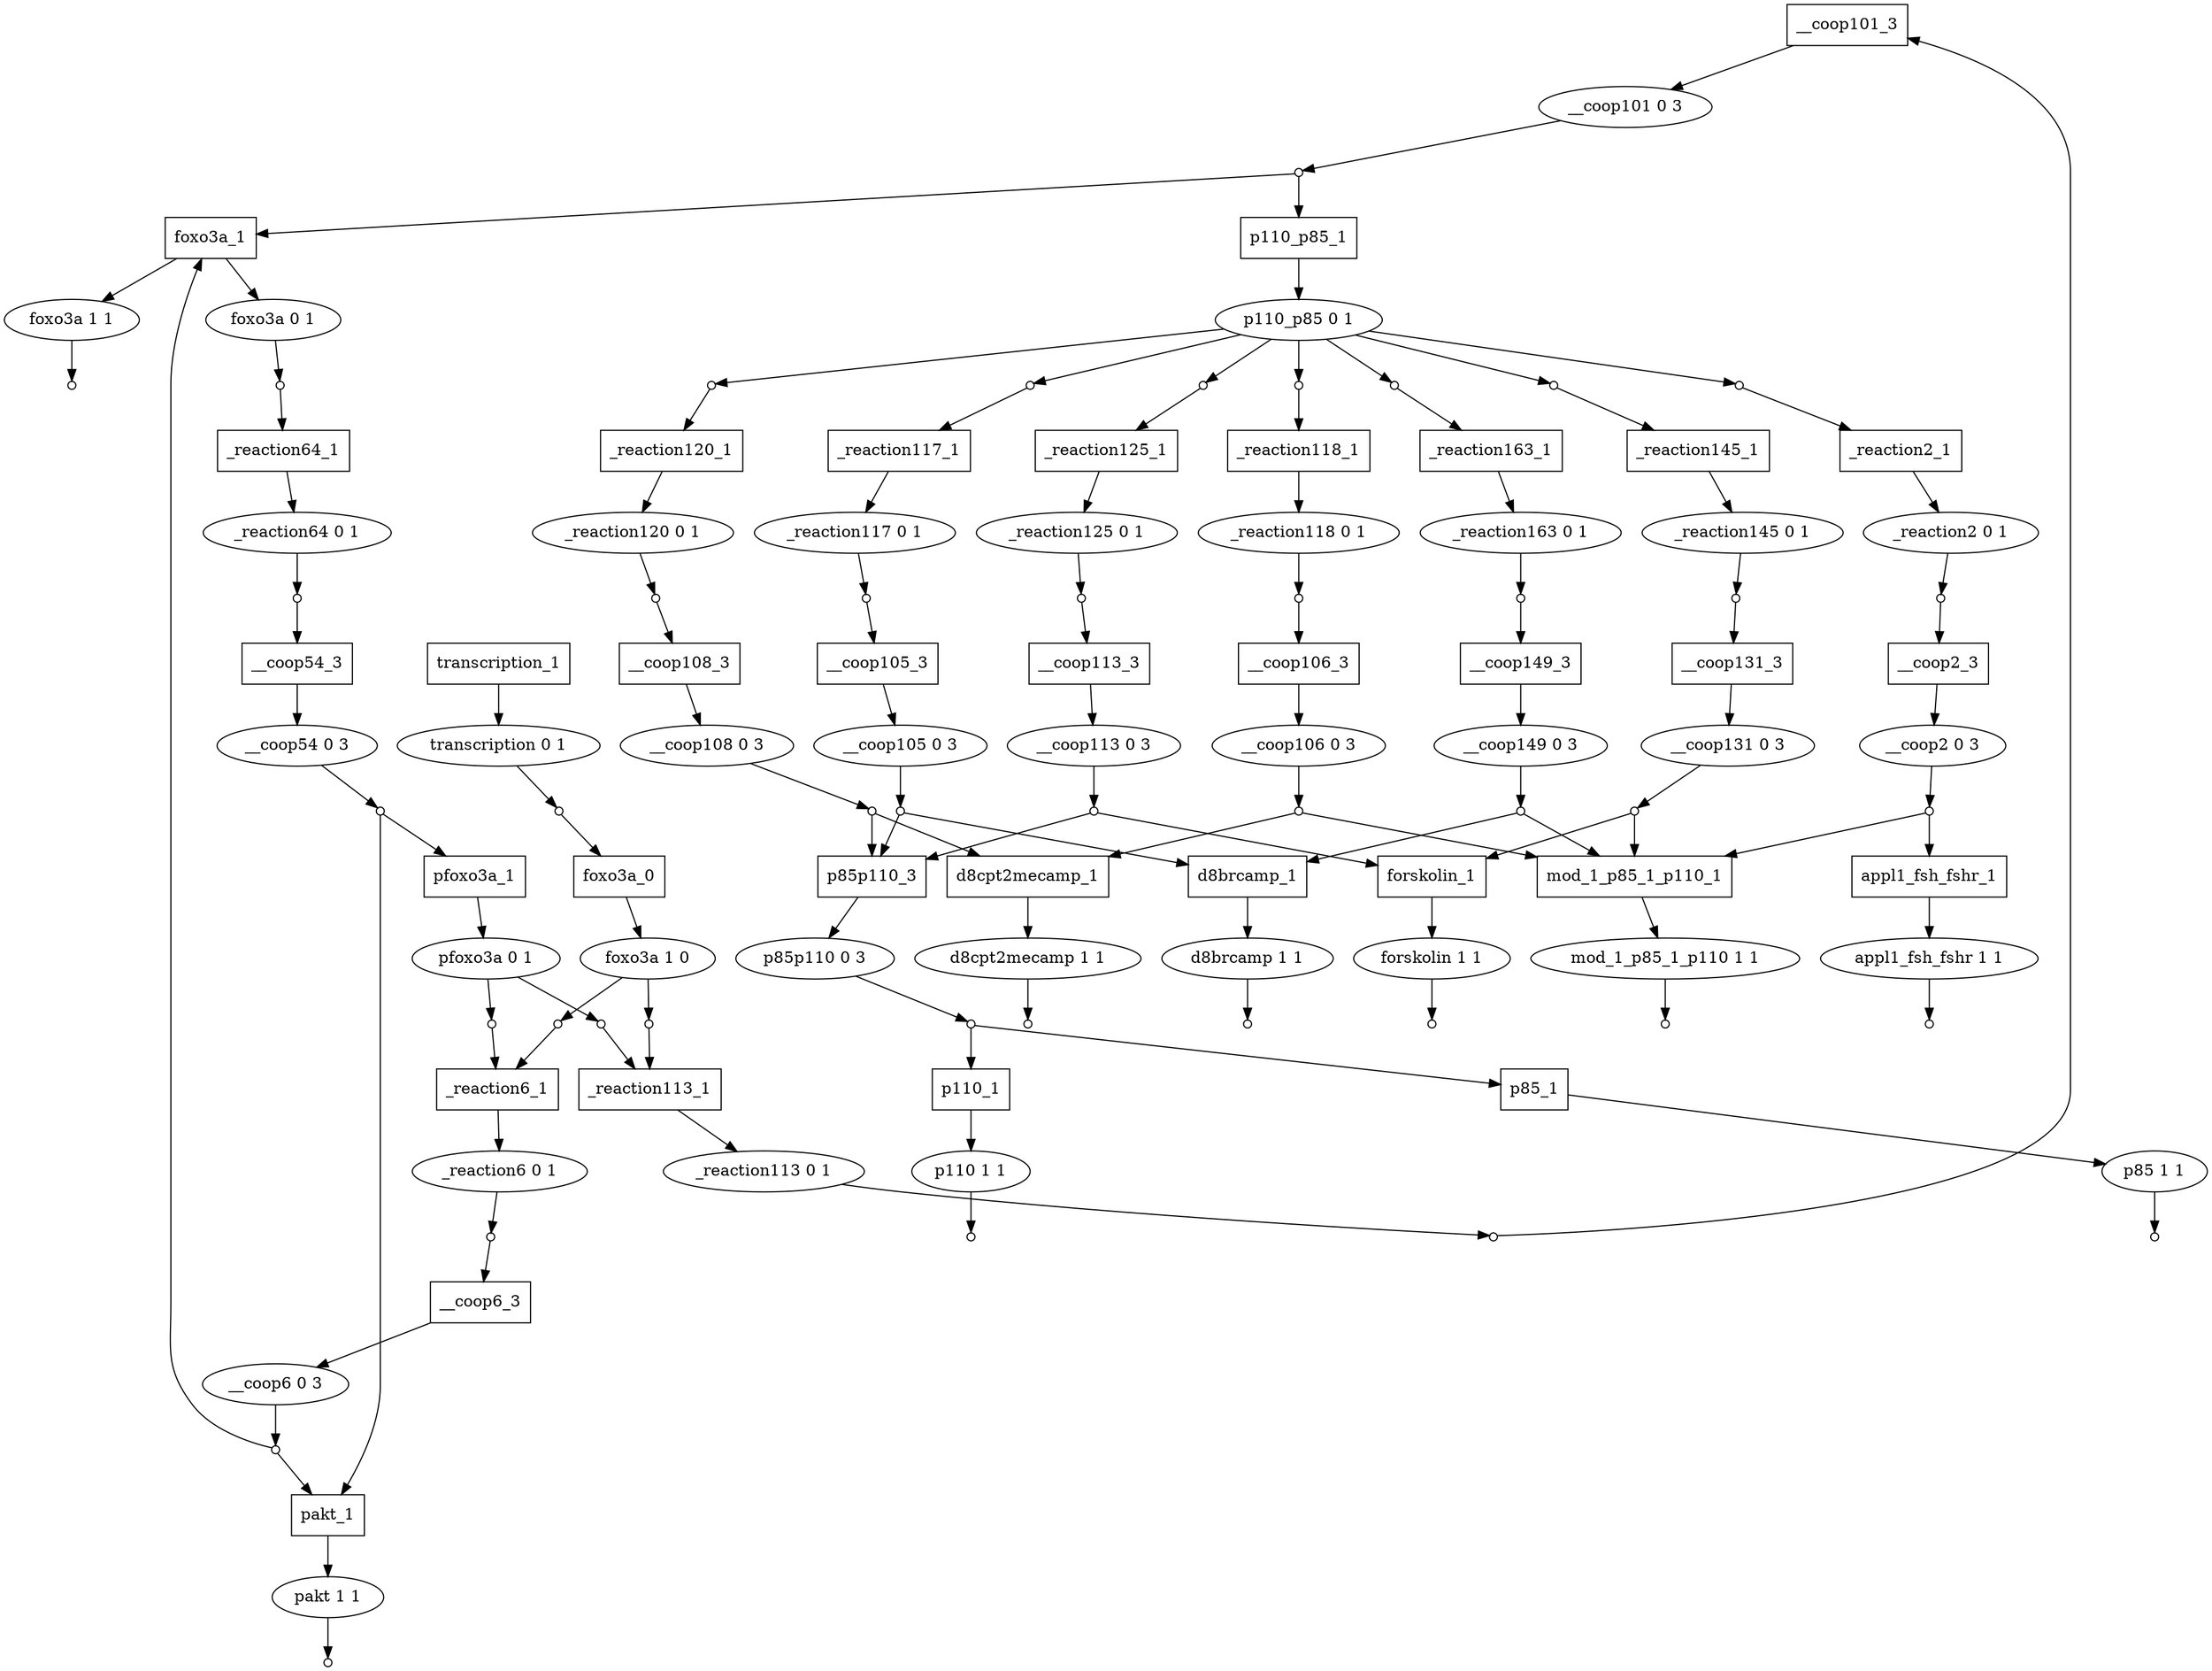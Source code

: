 digraph { 
__coop101_3[shape=box];
__coop101_3 -> O___coop101_0_3;

__coop105_3[shape=box];
__coop105_3 -> O___coop105_0_3;

__coop106_3[shape=box];
__coop106_3 -> O___coop106_0_3;

__coop108_3[shape=box];
__coop108_3 -> O___coop108_0_3;

__coop113_3[shape=box];
__coop113_3 -> O___coop113_0_3;

__coop131_3[shape=box];
__coop131_3 -> O___coop131_0_3;

__coop149_3[shape=box];
__coop149_3 -> O___coop149_0_3;

__coop2_3[shape=box];
__coop2_3 -> O___coop2_0_3;

__coop54_3[shape=box];
__coop54_3 -> O___coop54_0_3;

__coop6_3[shape=box];
__coop6_3 -> O___coop6_0_3;

_reaction113_1[shape=box];
_reaction113_1 -> O__reaction113_0_1;

_reaction117_1[shape=box];
_reaction117_1 -> O__reaction117_0_1;

_reaction118_1[shape=box];
_reaction118_1 -> O__reaction118_0_1;

_reaction120_1[shape=box];
_reaction120_1 -> O__reaction120_0_1;

_reaction125_1[shape=box];
_reaction125_1 -> O__reaction125_0_1;

_reaction145_1[shape=box];
_reaction145_1 -> O__reaction145_0_1;

_reaction163_1[shape=box];
_reaction163_1 -> O__reaction163_0_1;

_reaction2_1[shape=box];
_reaction2_1 -> O__reaction2_0_1;

_reaction6_1[shape=box];
_reaction6_1 -> O__reaction6_0_1;

_reaction64_1[shape=box];
_reaction64_1 -> O__reaction64_0_1;

appl1_fsh_fshr_1[shape=box];
appl1_fsh_fshr_1 -> O_appl1_fsh_fshr_1_1;

d8brcamp_1[shape=box];
d8brcamp_1 -> O_d8brcamp_1_1;

d8cpt2mecamp_1[shape=box];
d8cpt2mecamp_1 -> O_d8cpt2mecamp_1_1;

forskolin_1[shape=box];
forskolin_1 -> O_forskolin_1_1;

foxo3a_0[shape=box];
foxo3a_0 -> O_foxo3a_1_0;

foxo3a_1[shape=box];
foxo3a_1 -> O_foxo3a_0_1;
foxo3a_1 -> O_foxo3a_1_1;

mod_1_p85_1_p110_1[shape=box];
mod_1_p85_1_p110_1 -> O_mod_1_p85_1_p110_1_1;

p110_1[shape=box];
p110_1 -> O_p110_1_1;

p110_p85_1[shape=box];
p110_p85_1 -> O_p110_p85_0_1;

p85_1[shape=box];
p85_1 -> O_p85_1_1;

p85p110_3[shape=box];
p85p110_3 -> O_p85p110_0_3;

pakt_1[shape=box];
pakt_1 -> O_pakt_1_1;

pfoxo3a_1[shape=box];
pfoxo3a_1 -> O_pfoxo3a_0_1;

transcription_1[shape=box];
transcription_1 -> O_transcription_0_1;
O___coop101_0_3[label="__coop101 0 3"];
pintsol0[label="",shape=circle,fixedsize=true,width=0.1,height=0.1];
O___coop101_0_3 -> pintsol0;
pintsol0 -> foxo3a_1;
pintsol0 -> p110_p85_1;

O___coop105_0_3[label="__coop105 0 3"];
pintsol1[label="",shape=circle,fixedsize=true,width=0.1,height=0.1];
O___coop105_0_3 -> pintsol1;
pintsol1 -> d8brcamp_1;
pintsol1 -> p85p110_3;

O___coop106_0_3[label="__coop106 0 3"];
pintsol2[label="",shape=circle,fixedsize=true,width=0.1,height=0.1];
O___coop106_0_3 -> pintsol2;
pintsol2 -> d8cpt2mecamp_1;
pintsol2 -> mod_1_p85_1_p110_1;

O___coop108_0_3[label="__coop108 0 3"];
pintsol3[label="",shape=circle,fixedsize=true,width=0.1,height=0.1];
O___coop108_0_3 -> pintsol3;
pintsol3 -> d8cpt2mecamp_1;
pintsol3 -> p85p110_3;

O___coop113_0_3[label="__coop113 0 3"];
pintsol4[label="",shape=circle,fixedsize=true,width=0.1,height=0.1];
O___coop113_0_3 -> pintsol4;
pintsol4 -> forskolin_1;
pintsol4 -> p85p110_3;

O___coop131_0_3[label="__coop131 0 3"];
pintsol5[label="",shape=circle,fixedsize=true,width=0.1,height=0.1];
O___coop131_0_3 -> pintsol5;
pintsol5 -> forskolin_1;
pintsol5 -> mod_1_p85_1_p110_1;

O___coop149_0_3[label="__coop149 0 3"];
pintsol6[label="",shape=circle,fixedsize=true,width=0.1,height=0.1];
O___coop149_0_3 -> pintsol6;
pintsol6 -> d8brcamp_1;
pintsol6 -> mod_1_p85_1_p110_1;

O___coop2_0_3[label="__coop2 0 3"];
pintsol7[label="",shape=circle,fixedsize=true,width=0.1,height=0.1];
O___coop2_0_3 -> pintsol7;
pintsol7 -> appl1_fsh_fshr_1;
pintsol7 -> mod_1_p85_1_p110_1;

O___coop54_0_3[label="__coop54 0 3"];
pintsol8[label="",shape=circle,fixedsize=true,width=0.1,height=0.1];
O___coop54_0_3 -> pintsol8;
pintsol8 -> pakt_1;
pintsol8 -> pfoxo3a_1;

O___coop6_0_3[label="__coop6 0 3"];
pintsol9[label="",shape=circle,fixedsize=true,width=0.1,height=0.1];
O___coop6_0_3 -> pintsol9;
pintsol9 -> foxo3a_1;
pintsol9 -> pakt_1;

O__reaction113_0_1[label="_reaction113 0 1"];
pintsol10[label="",shape=circle,fixedsize=true,width=0.1,height=0.1];
O__reaction113_0_1 -> pintsol10;
pintsol10 -> __coop101_3;

O__reaction117_0_1[label="_reaction117 0 1"];
pintsol11[label="",shape=circle,fixedsize=true,width=0.1,height=0.1];
O__reaction117_0_1 -> pintsol11;
pintsol11 -> __coop105_3;

O__reaction118_0_1[label="_reaction118 0 1"];
pintsol12[label="",shape=circle,fixedsize=true,width=0.1,height=0.1];
O__reaction118_0_1 -> pintsol12;
pintsol12 -> __coop106_3;

O__reaction120_0_1[label="_reaction120 0 1"];
pintsol13[label="",shape=circle,fixedsize=true,width=0.1,height=0.1];
O__reaction120_0_1 -> pintsol13;
pintsol13 -> __coop108_3;

O__reaction125_0_1[label="_reaction125 0 1"];
pintsol14[label="",shape=circle,fixedsize=true,width=0.1,height=0.1];
O__reaction125_0_1 -> pintsol14;
pintsol14 -> __coop113_3;

O__reaction145_0_1[label="_reaction145 0 1"];
pintsol15[label="",shape=circle,fixedsize=true,width=0.1,height=0.1];
O__reaction145_0_1 -> pintsol15;
pintsol15 -> __coop131_3;

O__reaction163_0_1[label="_reaction163 0 1"];
pintsol16[label="",shape=circle,fixedsize=true,width=0.1,height=0.1];
O__reaction163_0_1 -> pintsol16;
pintsol16 -> __coop149_3;

O__reaction2_0_1[label="_reaction2 0 1"];
pintsol17[label="",shape=circle,fixedsize=true,width=0.1,height=0.1];
O__reaction2_0_1 -> pintsol17;
pintsol17 -> __coop2_3;

O__reaction6_0_1[label="_reaction6 0 1"];
pintsol18[label="",shape=circle,fixedsize=true,width=0.1,height=0.1];
O__reaction6_0_1 -> pintsol18;
pintsol18 -> __coop6_3;

O__reaction64_0_1[label="_reaction64 0 1"];
pintsol19[label="",shape=circle,fixedsize=true,width=0.1,height=0.1];
O__reaction64_0_1 -> pintsol19;
pintsol19 -> __coop54_3;

O_appl1_fsh_fshr_1_1[label="appl1_fsh_fshr 1 1"];
pintsol20[label="",shape=circle,fixedsize=true,width=0.1,height=0.1];
O_appl1_fsh_fshr_1_1 -> pintsol20;


O_d8brcamp_1_1[label="d8brcamp 1 1"];
pintsol21[label="",shape=circle,fixedsize=true,width=0.1,height=0.1];
O_d8brcamp_1_1 -> pintsol21;


O_d8cpt2mecamp_1_1[label="d8cpt2mecamp 1 1"];
pintsol22[label="",shape=circle,fixedsize=true,width=0.1,height=0.1];
O_d8cpt2mecamp_1_1 -> pintsol22;


O_forskolin_1_1[label="forskolin 1 1"];
pintsol23[label="",shape=circle,fixedsize=true,width=0.1,height=0.1];
O_forskolin_1_1 -> pintsol23;


O_foxo3a_0_1[label="foxo3a 0 1"];
pintsol24[label="",shape=circle,fixedsize=true,width=0.1,height=0.1];
O_foxo3a_0_1 -> pintsol24;
pintsol24 -> _reaction64_1;

O_foxo3a_1_0[label="foxo3a 1 0"];
pintsol25[label="",shape=circle,fixedsize=true,width=0.1,height=0.1];
O_foxo3a_1_0 -> pintsol25;
pintsol25 -> _reaction113_1;
pintsol26[label="",shape=circle,fixedsize=true,width=0.1,height=0.1];
O_foxo3a_1_0 -> pintsol26;
pintsol26 -> _reaction6_1;

O_foxo3a_1_1[label="foxo3a 1 1"];
pintsol27[label="",shape=circle,fixedsize=true,width=0.1,height=0.1];
O_foxo3a_1_1 -> pintsol27;


O_mod_1_p85_1_p110_1_1[label="mod_1_p85_1_p110 1 1"];
pintsol28[label="",shape=circle,fixedsize=true,width=0.1,height=0.1];
O_mod_1_p85_1_p110_1_1 -> pintsol28;


O_p110_1_1[label="p110 1 1"];
pintsol29[label="",shape=circle,fixedsize=true,width=0.1,height=0.1];
O_p110_1_1 -> pintsol29;


O_p110_p85_0_1[label="p110_p85 0 1"];
pintsol30[label="",shape=circle,fixedsize=true,width=0.1,height=0.1];
O_p110_p85_0_1 -> pintsol30;
pintsol30 -> _reaction117_1;
pintsol31[label="",shape=circle,fixedsize=true,width=0.1,height=0.1];
O_p110_p85_0_1 -> pintsol31;
pintsol31 -> _reaction118_1;
pintsol32[label="",shape=circle,fixedsize=true,width=0.1,height=0.1];
O_p110_p85_0_1 -> pintsol32;
pintsol32 -> _reaction120_1;
pintsol33[label="",shape=circle,fixedsize=true,width=0.1,height=0.1];
O_p110_p85_0_1 -> pintsol33;
pintsol33 -> _reaction125_1;
pintsol34[label="",shape=circle,fixedsize=true,width=0.1,height=0.1];
O_p110_p85_0_1 -> pintsol34;
pintsol34 -> _reaction145_1;
pintsol35[label="",shape=circle,fixedsize=true,width=0.1,height=0.1];
O_p110_p85_0_1 -> pintsol35;
pintsol35 -> _reaction163_1;
pintsol36[label="",shape=circle,fixedsize=true,width=0.1,height=0.1];
O_p110_p85_0_1 -> pintsol36;
pintsol36 -> _reaction2_1;

O_p85_1_1[label="p85 1 1"];
pintsol37[label="",shape=circle,fixedsize=true,width=0.1,height=0.1];
O_p85_1_1 -> pintsol37;


O_p85p110_0_3[label="p85p110 0 3"];
pintsol38[label="",shape=circle,fixedsize=true,width=0.1,height=0.1];
O_p85p110_0_3 -> pintsol38;
pintsol38 -> p110_1;
pintsol38 -> p85_1;

O_pakt_1_1[label="pakt 1 1"];
pintsol39[label="",shape=circle,fixedsize=true,width=0.1,height=0.1];
O_pakt_1_1 -> pintsol39;


O_pfoxo3a_0_1[label="pfoxo3a 0 1"];
pintsol40[label="",shape=circle,fixedsize=true,width=0.1,height=0.1];
O_pfoxo3a_0_1 -> pintsol40;
pintsol40 -> _reaction6_1;
pintsol41[label="",shape=circle,fixedsize=true,width=0.1,height=0.1];
O_pfoxo3a_0_1 -> pintsol41;
pintsol41 -> _reaction113_1;

O_transcription_0_1[label="transcription 0 1"];
pintsol42[label="",shape=circle,fixedsize=true,width=0.1,height=0.1];
O_transcription_0_1 -> pintsol42;
pintsol42 -> foxo3a_0;
}
